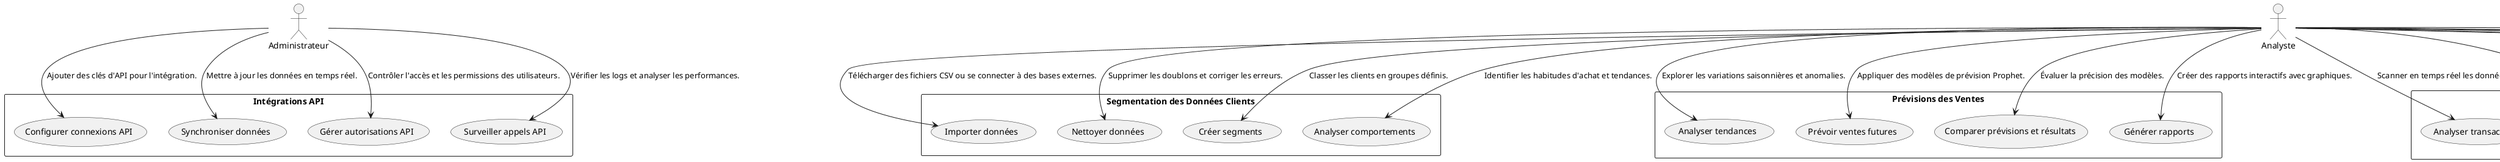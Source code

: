 @startuml
actor Administrateur
actor Analyste
actor Utilisateur

rectangle "Gestion des Utilisateurs" {
  Utilisateur --> (Créer un compte) : "Saisie des informations personnelles."
  Utilisateur --> (Se connecter) : "Authentification sécurisée avec MFA."
  Utilisateur --> (Modifier profil) : "Mettre à jour les informations et paramètres."
  Utilisateur --> (Réinitialiser mot de passe) : "Envoyer un lien sécurisé par email."
}

rectangle "Segmentation des Données Clients" {
  Analyste --> (Importer données) : "Télécharger des fichiers CSV ou se connecter à des bases externes."
  Analyste --> (Nettoyer données) : "Supprimer les doublons et corriger les erreurs."
  Analyste --> (Créer segments) : "Classer les clients en groupes définis."
  Analyste --> (Analyser comportements) : "Identifier les habitudes d'achat et tendances."
}

rectangle "Prévisions des Ventes" {
  Analyste --> (Analyser tendances) : "Explorer les variations saisonnières et anomalies."
  Analyste --> (Prévoir ventes futures) : "Appliquer des modèles de prévision Prophet."
  Analyste --> (Comparer prévisions et résultats) : "Évaluer la précision des modèles."
  Analyste --> (Générer rapports) : "Créer des rapports interactifs avec graphiques."
}

rectangle "Détection d'Anomalies" {
  Analyste --> (Analyser transactions) : "Scanner en temps réel les données entrantes."
  Analyste --> (Appliquer algorithmes d'anomalies) : "Utiliser Isolation Forest pour identifier des comportements suspects."
  Analyste --> (Générer alertes) : "Notifier les administrateurs et utilisateurs concernés."
  Analyste --> (Consulter historique des anomalies) : "Accéder aux logs pour les audits."
}

rectangle "Création de Rapports" {
  Analyste --> (Créer rapport personnalisé) : "Sélectionner des paramètres et indicateurs."
  Analyste --> (Générer graphiques interactifs) : "Afficher des données sous forme visuelle."
  Analyste --> (Exporter rapport) : "Télécharger au format PDF, CSV ou Excel."
  Analyste --> (Partager rapport) : "Envoyer par email ou via API."
}

rectangle "Notifications et Alertes" {
  Utilisateur --> (Configurer alertes) : "Définir des seuils et déclencheurs d'alerte."
  Utilisateur --> (Recevoir notifications) : "Notifications en temps réel par email ou SMS."
  Utilisateur --> (Suivre historique des alertes) : "Visualiser les alertes précédentes pour analyse."
}

rectangle "Intégrations API" {
  Administrateur --> (Configurer connexions API) : "Ajouter des clés d'API pour l'intégration."
  Administrateur --> (Synchroniser données) : "Mettre à jour les données en temps réel."
  Administrateur --> (Gérer autorisations API) : "Contrôler l'accès et les permissions des utilisateurs."
  Administrateur --> (Surveiller appels API) : "Vérifier les logs et analyser les performances."
}
@enduml